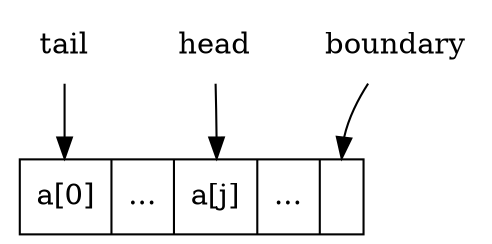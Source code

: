 digraph G{
	margin="0"
	node[shape=record]
	buf[label="<t>a[0] |...|<h>a[j]|...|<max>"];
	head[shape=plaintext];
	tail[shape=plaintext];
	boundary[shape=plaintext];
	head->buf:h;
	tail->buf:t;
	boundary->buf:max;
}
